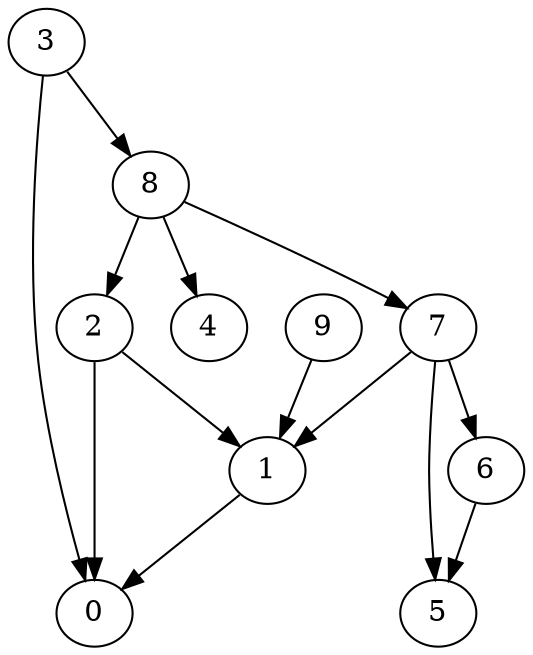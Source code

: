 digraph G {
  graph [splines=true overlap=false]
  node  [shape=ellipse, width=0.3, height=0.3]
  0 [label="0"];
  1 [label="1"];
  2 [label="2"];
  3 [label="3"];
  4 [label="4"];
  5 [label="5"];
  6 [label="6"];
  7 [label="7"];
  8 [label="8"];
  9 [label="9"];
  1 -> 0;
  2 -> 0;
  2 -> 1;
  3 -> 0;
  3 -> 8;
  6 -> 5;
  7 -> 1;
  7 -> 5;
  7 -> 6;
  8 -> 2;
  8 -> 4;
  8 -> 7;
  9 -> 1;
}
